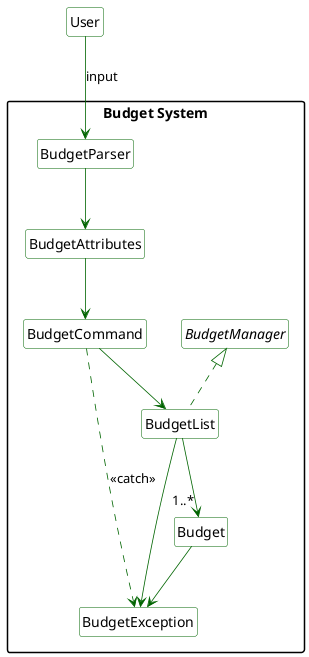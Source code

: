 @startuml

skinparam packageStyle rectangle

hide circle
skinparam classAttributeIconSize 0
hide members
skinparam class {
    BackgroundColor #white
    ArrowColor DarkGreen
    BorderColor DarkGreen
}
skinparam ArrowFontColor Black
skinparam ArrowThickness 0.8
skinparam classStyle rectangle

package "Budget System" {

    interface BudgetManager
    class BudgetList
    class Budget
    class BudgetAttributes
    class BudgetCommand
    class BudgetParser
    class BudgetException

    BudgetManager <|.. BudgetList
    BudgetList --> "1..*" Budget
    BudgetList --> BudgetException
    Budget --> BudgetException

    BudgetParser --> BudgetAttributes
    BudgetAttributes --> BudgetCommand
    BudgetCommand --> BudgetList
    BudgetCommand ..> BudgetException : <<catch>>

}


User --> BudgetParser : input

@enduml
